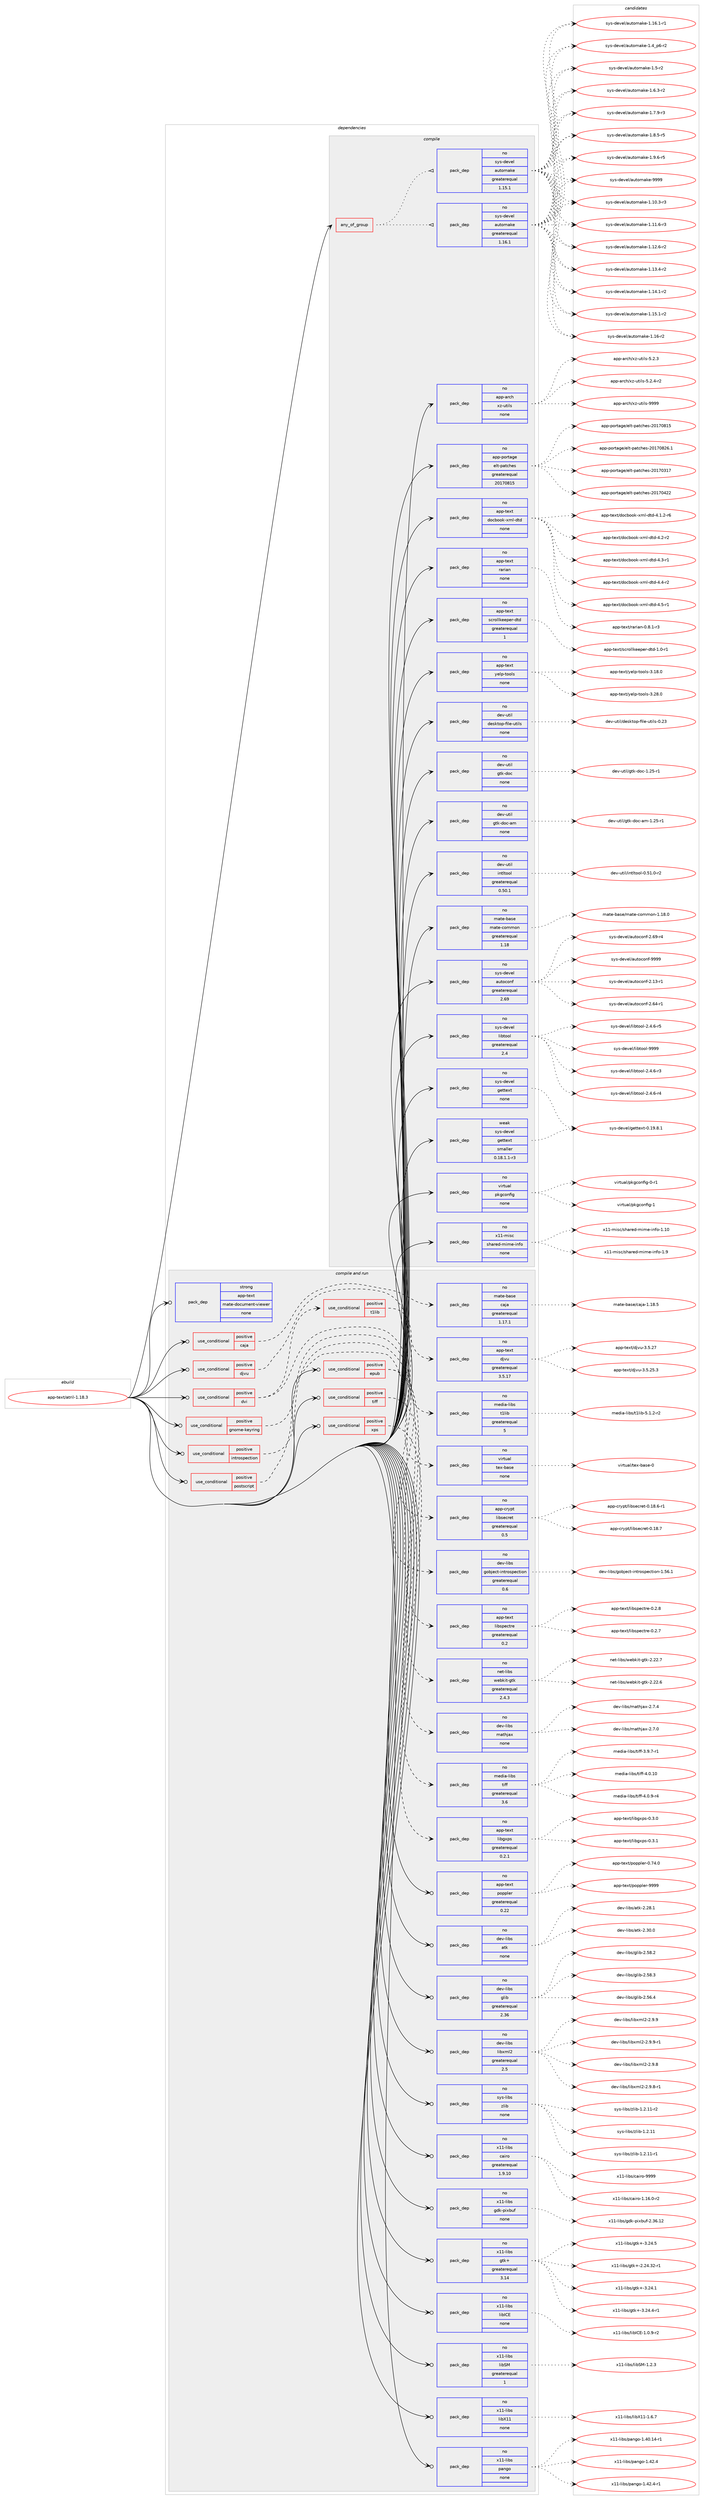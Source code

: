 digraph prolog {

# *************
# Graph options
# *************

newrank=true;
concentrate=true;
compound=true;
graph [rankdir=LR,fontname=Helvetica,fontsize=10,ranksep=1.5];#, ranksep=2.5, nodesep=0.2];
edge  [arrowhead=vee];
node  [fontname=Helvetica,fontsize=10];

# **********
# The ebuild
# **********

subgraph cluster_leftcol {
color=gray;
rank=same;
label=<<i>ebuild</i>>;
id [label="app-text/atril-1.18.3", color=red, width=4, href="../app-text/atril-1.18.3.svg"];
}

# ****************
# The dependencies
# ****************

subgraph cluster_midcol {
color=gray;
label=<<i>dependencies</i>>;
subgraph cluster_compile {
fillcolor="#eeeeee";
style=filled;
label=<<i>compile</i>>;
subgraph any19904 {
dependency1307861 [label=<<TABLE BORDER="0" CELLBORDER="1" CELLSPACING="0" CELLPADDING="4"><TR><TD CELLPADDING="10">any_of_group</TD></TR></TABLE>>, shape=none, color=red];subgraph pack932054 {
dependency1307862 [label=<<TABLE BORDER="0" CELLBORDER="1" CELLSPACING="0" CELLPADDING="4" WIDTH="220"><TR><TD ROWSPAN="6" CELLPADDING="30">pack_dep</TD></TR><TR><TD WIDTH="110">no</TD></TR><TR><TD>sys-devel</TD></TR><TR><TD>automake</TD></TR><TR><TD>greaterequal</TD></TR><TR><TD>1.16.1</TD></TR></TABLE>>, shape=none, color=blue];
}
dependency1307861:e -> dependency1307862:w [weight=20,style="dotted",arrowhead="oinv"];
subgraph pack932055 {
dependency1307863 [label=<<TABLE BORDER="0" CELLBORDER="1" CELLSPACING="0" CELLPADDING="4" WIDTH="220"><TR><TD ROWSPAN="6" CELLPADDING="30">pack_dep</TD></TR><TR><TD WIDTH="110">no</TD></TR><TR><TD>sys-devel</TD></TR><TR><TD>automake</TD></TR><TR><TD>greaterequal</TD></TR><TR><TD>1.15.1</TD></TR></TABLE>>, shape=none, color=blue];
}
dependency1307861:e -> dependency1307863:w [weight=20,style="dotted",arrowhead="oinv"];
}
id:e -> dependency1307861:w [weight=20,style="solid",arrowhead="vee"];
subgraph pack932056 {
dependency1307864 [label=<<TABLE BORDER="0" CELLBORDER="1" CELLSPACING="0" CELLPADDING="4" WIDTH="220"><TR><TD ROWSPAN="6" CELLPADDING="30">pack_dep</TD></TR><TR><TD WIDTH="110">no</TD></TR><TR><TD>app-arch</TD></TR><TR><TD>xz-utils</TD></TR><TR><TD>none</TD></TR><TR><TD></TD></TR></TABLE>>, shape=none, color=blue];
}
id:e -> dependency1307864:w [weight=20,style="solid",arrowhead="vee"];
subgraph pack932057 {
dependency1307865 [label=<<TABLE BORDER="0" CELLBORDER="1" CELLSPACING="0" CELLPADDING="4" WIDTH="220"><TR><TD ROWSPAN="6" CELLPADDING="30">pack_dep</TD></TR><TR><TD WIDTH="110">no</TD></TR><TR><TD>app-portage</TD></TR><TR><TD>elt-patches</TD></TR><TR><TD>greaterequal</TD></TR><TR><TD>20170815</TD></TR></TABLE>>, shape=none, color=blue];
}
id:e -> dependency1307865:w [weight=20,style="solid",arrowhead="vee"];
subgraph pack932058 {
dependency1307866 [label=<<TABLE BORDER="0" CELLBORDER="1" CELLSPACING="0" CELLPADDING="4" WIDTH="220"><TR><TD ROWSPAN="6" CELLPADDING="30">pack_dep</TD></TR><TR><TD WIDTH="110">no</TD></TR><TR><TD>app-text</TD></TR><TR><TD>docbook-xml-dtd</TD></TR><TR><TD>none</TD></TR><TR><TD></TD></TR></TABLE>>, shape=none, color=blue];
}
id:e -> dependency1307866:w [weight=20,style="solid",arrowhead="vee"];
subgraph pack932059 {
dependency1307867 [label=<<TABLE BORDER="0" CELLBORDER="1" CELLSPACING="0" CELLPADDING="4" WIDTH="220"><TR><TD ROWSPAN="6" CELLPADDING="30">pack_dep</TD></TR><TR><TD WIDTH="110">no</TD></TR><TR><TD>app-text</TD></TR><TR><TD>rarian</TD></TR><TR><TD>none</TD></TR><TR><TD></TD></TR></TABLE>>, shape=none, color=blue];
}
id:e -> dependency1307867:w [weight=20,style="solid",arrowhead="vee"];
subgraph pack932060 {
dependency1307868 [label=<<TABLE BORDER="0" CELLBORDER="1" CELLSPACING="0" CELLPADDING="4" WIDTH="220"><TR><TD ROWSPAN="6" CELLPADDING="30">pack_dep</TD></TR><TR><TD WIDTH="110">no</TD></TR><TR><TD>app-text</TD></TR><TR><TD>scrollkeeper-dtd</TD></TR><TR><TD>greaterequal</TD></TR><TR><TD>1</TD></TR></TABLE>>, shape=none, color=blue];
}
id:e -> dependency1307868:w [weight=20,style="solid",arrowhead="vee"];
subgraph pack932061 {
dependency1307869 [label=<<TABLE BORDER="0" CELLBORDER="1" CELLSPACING="0" CELLPADDING="4" WIDTH="220"><TR><TD ROWSPAN="6" CELLPADDING="30">pack_dep</TD></TR><TR><TD WIDTH="110">no</TD></TR><TR><TD>app-text</TD></TR><TR><TD>yelp-tools</TD></TR><TR><TD>none</TD></TR><TR><TD></TD></TR></TABLE>>, shape=none, color=blue];
}
id:e -> dependency1307869:w [weight=20,style="solid",arrowhead="vee"];
subgraph pack932062 {
dependency1307870 [label=<<TABLE BORDER="0" CELLBORDER="1" CELLSPACING="0" CELLPADDING="4" WIDTH="220"><TR><TD ROWSPAN="6" CELLPADDING="30">pack_dep</TD></TR><TR><TD WIDTH="110">no</TD></TR><TR><TD>dev-util</TD></TR><TR><TD>desktop-file-utils</TD></TR><TR><TD>none</TD></TR><TR><TD></TD></TR></TABLE>>, shape=none, color=blue];
}
id:e -> dependency1307870:w [weight=20,style="solid",arrowhead="vee"];
subgraph pack932063 {
dependency1307871 [label=<<TABLE BORDER="0" CELLBORDER="1" CELLSPACING="0" CELLPADDING="4" WIDTH="220"><TR><TD ROWSPAN="6" CELLPADDING="30">pack_dep</TD></TR><TR><TD WIDTH="110">no</TD></TR><TR><TD>dev-util</TD></TR><TR><TD>gtk-doc</TD></TR><TR><TD>none</TD></TR><TR><TD></TD></TR></TABLE>>, shape=none, color=blue];
}
id:e -> dependency1307871:w [weight=20,style="solid",arrowhead="vee"];
subgraph pack932064 {
dependency1307872 [label=<<TABLE BORDER="0" CELLBORDER="1" CELLSPACING="0" CELLPADDING="4" WIDTH="220"><TR><TD ROWSPAN="6" CELLPADDING="30">pack_dep</TD></TR><TR><TD WIDTH="110">no</TD></TR><TR><TD>dev-util</TD></TR><TR><TD>gtk-doc-am</TD></TR><TR><TD>none</TD></TR><TR><TD></TD></TR></TABLE>>, shape=none, color=blue];
}
id:e -> dependency1307872:w [weight=20,style="solid",arrowhead="vee"];
subgraph pack932065 {
dependency1307873 [label=<<TABLE BORDER="0" CELLBORDER="1" CELLSPACING="0" CELLPADDING="4" WIDTH="220"><TR><TD ROWSPAN="6" CELLPADDING="30">pack_dep</TD></TR><TR><TD WIDTH="110">no</TD></TR><TR><TD>dev-util</TD></TR><TR><TD>intltool</TD></TR><TR><TD>greaterequal</TD></TR><TR><TD>0.50.1</TD></TR></TABLE>>, shape=none, color=blue];
}
id:e -> dependency1307873:w [weight=20,style="solid",arrowhead="vee"];
subgraph pack932066 {
dependency1307874 [label=<<TABLE BORDER="0" CELLBORDER="1" CELLSPACING="0" CELLPADDING="4" WIDTH="220"><TR><TD ROWSPAN="6" CELLPADDING="30">pack_dep</TD></TR><TR><TD WIDTH="110">no</TD></TR><TR><TD>mate-base</TD></TR><TR><TD>mate-common</TD></TR><TR><TD>greaterequal</TD></TR><TR><TD>1.18</TD></TR></TABLE>>, shape=none, color=blue];
}
id:e -> dependency1307874:w [weight=20,style="solid",arrowhead="vee"];
subgraph pack932067 {
dependency1307875 [label=<<TABLE BORDER="0" CELLBORDER="1" CELLSPACING="0" CELLPADDING="4" WIDTH="220"><TR><TD ROWSPAN="6" CELLPADDING="30">pack_dep</TD></TR><TR><TD WIDTH="110">no</TD></TR><TR><TD>sys-devel</TD></TR><TR><TD>autoconf</TD></TR><TR><TD>greaterequal</TD></TR><TR><TD>2.69</TD></TR></TABLE>>, shape=none, color=blue];
}
id:e -> dependency1307875:w [weight=20,style="solid",arrowhead="vee"];
subgraph pack932068 {
dependency1307876 [label=<<TABLE BORDER="0" CELLBORDER="1" CELLSPACING="0" CELLPADDING="4" WIDTH="220"><TR><TD ROWSPAN="6" CELLPADDING="30">pack_dep</TD></TR><TR><TD WIDTH="110">no</TD></TR><TR><TD>sys-devel</TD></TR><TR><TD>gettext</TD></TR><TR><TD>none</TD></TR><TR><TD></TD></TR></TABLE>>, shape=none, color=blue];
}
id:e -> dependency1307876:w [weight=20,style="solid",arrowhead="vee"];
subgraph pack932069 {
dependency1307877 [label=<<TABLE BORDER="0" CELLBORDER="1" CELLSPACING="0" CELLPADDING="4" WIDTH="220"><TR><TD ROWSPAN="6" CELLPADDING="30">pack_dep</TD></TR><TR><TD WIDTH="110">no</TD></TR><TR><TD>sys-devel</TD></TR><TR><TD>libtool</TD></TR><TR><TD>greaterequal</TD></TR><TR><TD>2.4</TD></TR></TABLE>>, shape=none, color=blue];
}
id:e -> dependency1307877:w [weight=20,style="solid",arrowhead="vee"];
subgraph pack932070 {
dependency1307878 [label=<<TABLE BORDER="0" CELLBORDER="1" CELLSPACING="0" CELLPADDING="4" WIDTH="220"><TR><TD ROWSPAN="6" CELLPADDING="30">pack_dep</TD></TR><TR><TD WIDTH="110">no</TD></TR><TR><TD>virtual</TD></TR><TR><TD>pkgconfig</TD></TR><TR><TD>none</TD></TR><TR><TD></TD></TR></TABLE>>, shape=none, color=blue];
}
id:e -> dependency1307878:w [weight=20,style="solid",arrowhead="vee"];
subgraph pack932071 {
dependency1307879 [label=<<TABLE BORDER="0" CELLBORDER="1" CELLSPACING="0" CELLPADDING="4" WIDTH="220"><TR><TD ROWSPAN="6" CELLPADDING="30">pack_dep</TD></TR><TR><TD WIDTH="110">no</TD></TR><TR><TD>x11-misc</TD></TR><TR><TD>shared-mime-info</TD></TR><TR><TD>none</TD></TR><TR><TD></TD></TR></TABLE>>, shape=none, color=blue];
}
id:e -> dependency1307879:w [weight=20,style="solid",arrowhead="vee"];
subgraph pack932072 {
dependency1307880 [label=<<TABLE BORDER="0" CELLBORDER="1" CELLSPACING="0" CELLPADDING="4" WIDTH="220"><TR><TD ROWSPAN="6" CELLPADDING="30">pack_dep</TD></TR><TR><TD WIDTH="110">weak</TD></TR><TR><TD>sys-devel</TD></TR><TR><TD>gettext</TD></TR><TR><TD>smaller</TD></TR><TR><TD>0.18.1.1-r3</TD></TR></TABLE>>, shape=none, color=blue];
}
id:e -> dependency1307880:w [weight=20,style="solid",arrowhead="vee"];
}
subgraph cluster_compileandrun {
fillcolor="#eeeeee";
style=filled;
label=<<i>compile and run</i>>;
subgraph cond355357 {
dependency1307881 [label=<<TABLE BORDER="0" CELLBORDER="1" CELLSPACING="0" CELLPADDING="4"><TR><TD ROWSPAN="3" CELLPADDING="10">use_conditional</TD></TR><TR><TD>positive</TD></TR><TR><TD>caja</TD></TR></TABLE>>, shape=none, color=red];
subgraph pack932073 {
dependency1307882 [label=<<TABLE BORDER="0" CELLBORDER="1" CELLSPACING="0" CELLPADDING="4" WIDTH="220"><TR><TD ROWSPAN="6" CELLPADDING="30">pack_dep</TD></TR><TR><TD WIDTH="110">no</TD></TR><TR><TD>mate-base</TD></TR><TR><TD>caja</TD></TR><TR><TD>greaterequal</TD></TR><TR><TD>1.17.1</TD></TR></TABLE>>, shape=none, color=blue];
}
dependency1307881:e -> dependency1307882:w [weight=20,style="dashed",arrowhead="vee"];
}
id:e -> dependency1307881:w [weight=20,style="solid",arrowhead="odotvee"];
subgraph cond355358 {
dependency1307883 [label=<<TABLE BORDER="0" CELLBORDER="1" CELLSPACING="0" CELLPADDING="4"><TR><TD ROWSPAN="3" CELLPADDING="10">use_conditional</TD></TR><TR><TD>positive</TD></TR><TR><TD>djvu</TD></TR></TABLE>>, shape=none, color=red];
subgraph pack932074 {
dependency1307884 [label=<<TABLE BORDER="0" CELLBORDER="1" CELLSPACING="0" CELLPADDING="4" WIDTH="220"><TR><TD ROWSPAN="6" CELLPADDING="30">pack_dep</TD></TR><TR><TD WIDTH="110">no</TD></TR><TR><TD>app-text</TD></TR><TR><TD>djvu</TD></TR><TR><TD>greaterequal</TD></TR><TR><TD>3.5.17</TD></TR></TABLE>>, shape=none, color=blue];
}
dependency1307883:e -> dependency1307884:w [weight=20,style="dashed",arrowhead="vee"];
}
id:e -> dependency1307883:w [weight=20,style="solid",arrowhead="odotvee"];
subgraph cond355359 {
dependency1307885 [label=<<TABLE BORDER="0" CELLBORDER="1" CELLSPACING="0" CELLPADDING="4"><TR><TD ROWSPAN="3" CELLPADDING="10">use_conditional</TD></TR><TR><TD>positive</TD></TR><TR><TD>dvi</TD></TR></TABLE>>, shape=none, color=red];
subgraph pack932075 {
dependency1307886 [label=<<TABLE BORDER="0" CELLBORDER="1" CELLSPACING="0" CELLPADDING="4" WIDTH="220"><TR><TD ROWSPAN="6" CELLPADDING="30">pack_dep</TD></TR><TR><TD WIDTH="110">no</TD></TR><TR><TD>virtual</TD></TR><TR><TD>tex-base</TD></TR><TR><TD>none</TD></TR><TR><TD></TD></TR></TABLE>>, shape=none, color=blue];
}
dependency1307885:e -> dependency1307886:w [weight=20,style="dashed",arrowhead="vee"];
subgraph cond355360 {
dependency1307887 [label=<<TABLE BORDER="0" CELLBORDER="1" CELLSPACING="0" CELLPADDING="4"><TR><TD ROWSPAN="3" CELLPADDING="10">use_conditional</TD></TR><TR><TD>positive</TD></TR><TR><TD>t1lib</TD></TR></TABLE>>, shape=none, color=red];
subgraph pack932076 {
dependency1307888 [label=<<TABLE BORDER="0" CELLBORDER="1" CELLSPACING="0" CELLPADDING="4" WIDTH="220"><TR><TD ROWSPAN="6" CELLPADDING="30">pack_dep</TD></TR><TR><TD WIDTH="110">no</TD></TR><TR><TD>media-libs</TD></TR><TR><TD>t1lib</TD></TR><TR><TD>greaterequal</TD></TR><TR><TD>5</TD></TR></TABLE>>, shape=none, color=blue];
}
dependency1307887:e -> dependency1307888:w [weight=20,style="dashed",arrowhead="vee"];
}
dependency1307885:e -> dependency1307887:w [weight=20,style="dashed",arrowhead="vee"];
}
id:e -> dependency1307885:w [weight=20,style="solid",arrowhead="odotvee"];
subgraph cond355361 {
dependency1307889 [label=<<TABLE BORDER="0" CELLBORDER="1" CELLSPACING="0" CELLPADDING="4"><TR><TD ROWSPAN="3" CELLPADDING="10">use_conditional</TD></TR><TR><TD>positive</TD></TR><TR><TD>epub</TD></TR></TABLE>>, shape=none, color=red];
subgraph pack932077 {
dependency1307890 [label=<<TABLE BORDER="0" CELLBORDER="1" CELLSPACING="0" CELLPADDING="4" WIDTH="220"><TR><TD ROWSPAN="6" CELLPADDING="30">pack_dep</TD></TR><TR><TD WIDTH="110">no</TD></TR><TR><TD>dev-libs</TD></TR><TR><TD>mathjax</TD></TR><TR><TD>none</TD></TR><TR><TD></TD></TR></TABLE>>, shape=none, color=blue];
}
dependency1307889:e -> dependency1307890:w [weight=20,style="dashed",arrowhead="vee"];
subgraph pack932078 {
dependency1307891 [label=<<TABLE BORDER="0" CELLBORDER="1" CELLSPACING="0" CELLPADDING="4" WIDTH="220"><TR><TD ROWSPAN="6" CELLPADDING="30">pack_dep</TD></TR><TR><TD WIDTH="110">no</TD></TR><TR><TD>net-libs</TD></TR><TR><TD>webkit-gtk</TD></TR><TR><TD>greaterequal</TD></TR><TR><TD>2.4.3</TD></TR></TABLE>>, shape=none, color=blue];
}
dependency1307889:e -> dependency1307891:w [weight=20,style="dashed",arrowhead="vee"];
}
id:e -> dependency1307889:w [weight=20,style="solid",arrowhead="odotvee"];
subgraph cond355362 {
dependency1307892 [label=<<TABLE BORDER="0" CELLBORDER="1" CELLSPACING="0" CELLPADDING="4"><TR><TD ROWSPAN="3" CELLPADDING="10">use_conditional</TD></TR><TR><TD>positive</TD></TR><TR><TD>gnome-keyring</TD></TR></TABLE>>, shape=none, color=red];
subgraph pack932079 {
dependency1307893 [label=<<TABLE BORDER="0" CELLBORDER="1" CELLSPACING="0" CELLPADDING="4" WIDTH="220"><TR><TD ROWSPAN="6" CELLPADDING="30">pack_dep</TD></TR><TR><TD WIDTH="110">no</TD></TR><TR><TD>app-crypt</TD></TR><TR><TD>libsecret</TD></TR><TR><TD>greaterequal</TD></TR><TR><TD>0.5</TD></TR></TABLE>>, shape=none, color=blue];
}
dependency1307892:e -> dependency1307893:w [weight=20,style="dashed",arrowhead="vee"];
}
id:e -> dependency1307892:w [weight=20,style="solid",arrowhead="odotvee"];
subgraph cond355363 {
dependency1307894 [label=<<TABLE BORDER="0" CELLBORDER="1" CELLSPACING="0" CELLPADDING="4"><TR><TD ROWSPAN="3" CELLPADDING="10">use_conditional</TD></TR><TR><TD>positive</TD></TR><TR><TD>introspection</TD></TR></TABLE>>, shape=none, color=red];
subgraph pack932080 {
dependency1307895 [label=<<TABLE BORDER="0" CELLBORDER="1" CELLSPACING="0" CELLPADDING="4" WIDTH="220"><TR><TD ROWSPAN="6" CELLPADDING="30">pack_dep</TD></TR><TR><TD WIDTH="110">no</TD></TR><TR><TD>dev-libs</TD></TR><TR><TD>gobject-introspection</TD></TR><TR><TD>greaterequal</TD></TR><TR><TD>0.6</TD></TR></TABLE>>, shape=none, color=blue];
}
dependency1307894:e -> dependency1307895:w [weight=20,style="dashed",arrowhead="vee"];
}
id:e -> dependency1307894:w [weight=20,style="solid",arrowhead="odotvee"];
subgraph cond355364 {
dependency1307896 [label=<<TABLE BORDER="0" CELLBORDER="1" CELLSPACING="0" CELLPADDING="4"><TR><TD ROWSPAN="3" CELLPADDING="10">use_conditional</TD></TR><TR><TD>positive</TD></TR><TR><TD>postscript</TD></TR></TABLE>>, shape=none, color=red];
subgraph pack932081 {
dependency1307897 [label=<<TABLE BORDER="0" CELLBORDER="1" CELLSPACING="0" CELLPADDING="4" WIDTH="220"><TR><TD ROWSPAN="6" CELLPADDING="30">pack_dep</TD></TR><TR><TD WIDTH="110">no</TD></TR><TR><TD>app-text</TD></TR><TR><TD>libspectre</TD></TR><TR><TD>greaterequal</TD></TR><TR><TD>0.2</TD></TR></TABLE>>, shape=none, color=blue];
}
dependency1307896:e -> dependency1307897:w [weight=20,style="dashed",arrowhead="vee"];
}
id:e -> dependency1307896:w [weight=20,style="solid",arrowhead="odotvee"];
subgraph cond355365 {
dependency1307898 [label=<<TABLE BORDER="0" CELLBORDER="1" CELLSPACING="0" CELLPADDING="4"><TR><TD ROWSPAN="3" CELLPADDING="10">use_conditional</TD></TR><TR><TD>positive</TD></TR><TR><TD>tiff</TD></TR></TABLE>>, shape=none, color=red];
subgraph pack932082 {
dependency1307899 [label=<<TABLE BORDER="0" CELLBORDER="1" CELLSPACING="0" CELLPADDING="4" WIDTH="220"><TR><TD ROWSPAN="6" CELLPADDING="30">pack_dep</TD></TR><TR><TD WIDTH="110">no</TD></TR><TR><TD>media-libs</TD></TR><TR><TD>tiff</TD></TR><TR><TD>greaterequal</TD></TR><TR><TD>3.6</TD></TR></TABLE>>, shape=none, color=blue];
}
dependency1307898:e -> dependency1307899:w [weight=20,style="dashed",arrowhead="vee"];
}
id:e -> dependency1307898:w [weight=20,style="solid",arrowhead="odotvee"];
subgraph cond355366 {
dependency1307900 [label=<<TABLE BORDER="0" CELLBORDER="1" CELLSPACING="0" CELLPADDING="4"><TR><TD ROWSPAN="3" CELLPADDING="10">use_conditional</TD></TR><TR><TD>positive</TD></TR><TR><TD>xps</TD></TR></TABLE>>, shape=none, color=red];
subgraph pack932083 {
dependency1307901 [label=<<TABLE BORDER="0" CELLBORDER="1" CELLSPACING="0" CELLPADDING="4" WIDTH="220"><TR><TD ROWSPAN="6" CELLPADDING="30">pack_dep</TD></TR><TR><TD WIDTH="110">no</TD></TR><TR><TD>app-text</TD></TR><TR><TD>libgxps</TD></TR><TR><TD>greaterequal</TD></TR><TR><TD>0.2.1</TD></TR></TABLE>>, shape=none, color=blue];
}
dependency1307900:e -> dependency1307901:w [weight=20,style="dashed",arrowhead="vee"];
}
id:e -> dependency1307900:w [weight=20,style="solid",arrowhead="odotvee"];
subgraph pack932084 {
dependency1307902 [label=<<TABLE BORDER="0" CELLBORDER="1" CELLSPACING="0" CELLPADDING="4" WIDTH="220"><TR><TD ROWSPAN="6" CELLPADDING="30">pack_dep</TD></TR><TR><TD WIDTH="110">no</TD></TR><TR><TD>app-text</TD></TR><TR><TD>poppler</TD></TR><TR><TD>greaterequal</TD></TR><TR><TD>0.22</TD></TR></TABLE>>, shape=none, color=blue];
}
id:e -> dependency1307902:w [weight=20,style="solid",arrowhead="odotvee"];
subgraph pack932085 {
dependency1307903 [label=<<TABLE BORDER="0" CELLBORDER="1" CELLSPACING="0" CELLPADDING="4" WIDTH="220"><TR><TD ROWSPAN="6" CELLPADDING="30">pack_dep</TD></TR><TR><TD WIDTH="110">no</TD></TR><TR><TD>dev-libs</TD></TR><TR><TD>atk</TD></TR><TR><TD>none</TD></TR><TR><TD></TD></TR></TABLE>>, shape=none, color=blue];
}
id:e -> dependency1307903:w [weight=20,style="solid",arrowhead="odotvee"];
subgraph pack932086 {
dependency1307904 [label=<<TABLE BORDER="0" CELLBORDER="1" CELLSPACING="0" CELLPADDING="4" WIDTH="220"><TR><TD ROWSPAN="6" CELLPADDING="30">pack_dep</TD></TR><TR><TD WIDTH="110">no</TD></TR><TR><TD>dev-libs</TD></TR><TR><TD>glib</TD></TR><TR><TD>greaterequal</TD></TR><TR><TD>2.36</TD></TR></TABLE>>, shape=none, color=blue];
}
id:e -> dependency1307904:w [weight=20,style="solid",arrowhead="odotvee"];
subgraph pack932087 {
dependency1307905 [label=<<TABLE BORDER="0" CELLBORDER="1" CELLSPACING="0" CELLPADDING="4" WIDTH="220"><TR><TD ROWSPAN="6" CELLPADDING="30">pack_dep</TD></TR><TR><TD WIDTH="110">no</TD></TR><TR><TD>dev-libs</TD></TR><TR><TD>libxml2</TD></TR><TR><TD>greaterequal</TD></TR><TR><TD>2.5</TD></TR></TABLE>>, shape=none, color=blue];
}
id:e -> dependency1307905:w [weight=20,style="solid",arrowhead="odotvee"];
subgraph pack932088 {
dependency1307906 [label=<<TABLE BORDER="0" CELLBORDER="1" CELLSPACING="0" CELLPADDING="4" WIDTH="220"><TR><TD ROWSPAN="6" CELLPADDING="30">pack_dep</TD></TR><TR><TD WIDTH="110">no</TD></TR><TR><TD>sys-libs</TD></TR><TR><TD>zlib</TD></TR><TR><TD>none</TD></TR><TR><TD></TD></TR></TABLE>>, shape=none, color=blue];
}
id:e -> dependency1307906:w [weight=20,style="solid",arrowhead="odotvee"];
subgraph pack932089 {
dependency1307907 [label=<<TABLE BORDER="0" CELLBORDER="1" CELLSPACING="0" CELLPADDING="4" WIDTH="220"><TR><TD ROWSPAN="6" CELLPADDING="30">pack_dep</TD></TR><TR><TD WIDTH="110">no</TD></TR><TR><TD>x11-libs</TD></TR><TR><TD>cairo</TD></TR><TR><TD>greaterequal</TD></TR><TR><TD>1.9.10</TD></TR></TABLE>>, shape=none, color=blue];
}
id:e -> dependency1307907:w [weight=20,style="solid",arrowhead="odotvee"];
subgraph pack932090 {
dependency1307908 [label=<<TABLE BORDER="0" CELLBORDER="1" CELLSPACING="0" CELLPADDING="4" WIDTH="220"><TR><TD ROWSPAN="6" CELLPADDING="30">pack_dep</TD></TR><TR><TD WIDTH="110">no</TD></TR><TR><TD>x11-libs</TD></TR><TR><TD>gdk-pixbuf</TD></TR><TR><TD>none</TD></TR><TR><TD></TD></TR></TABLE>>, shape=none, color=blue];
}
id:e -> dependency1307908:w [weight=20,style="solid",arrowhead="odotvee"];
subgraph pack932091 {
dependency1307909 [label=<<TABLE BORDER="0" CELLBORDER="1" CELLSPACING="0" CELLPADDING="4" WIDTH="220"><TR><TD ROWSPAN="6" CELLPADDING="30">pack_dep</TD></TR><TR><TD WIDTH="110">no</TD></TR><TR><TD>x11-libs</TD></TR><TR><TD>gtk+</TD></TR><TR><TD>greaterequal</TD></TR><TR><TD>3.14</TD></TR></TABLE>>, shape=none, color=blue];
}
id:e -> dependency1307909:w [weight=20,style="solid",arrowhead="odotvee"];
subgraph pack932092 {
dependency1307910 [label=<<TABLE BORDER="0" CELLBORDER="1" CELLSPACING="0" CELLPADDING="4" WIDTH="220"><TR><TD ROWSPAN="6" CELLPADDING="30">pack_dep</TD></TR><TR><TD WIDTH="110">no</TD></TR><TR><TD>x11-libs</TD></TR><TR><TD>libICE</TD></TR><TR><TD>none</TD></TR><TR><TD></TD></TR></TABLE>>, shape=none, color=blue];
}
id:e -> dependency1307910:w [weight=20,style="solid",arrowhead="odotvee"];
subgraph pack932093 {
dependency1307911 [label=<<TABLE BORDER="0" CELLBORDER="1" CELLSPACING="0" CELLPADDING="4" WIDTH="220"><TR><TD ROWSPAN="6" CELLPADDING="30">pack_dep</TD></TR><TR><TD WIDTH="110">no</TD></TR><TR><TD>x11-libs</TD></TR><TR><TD>libSM</TD></TR><TR><TD>greaterequal</TD></TR><TR><TD>1</TD></TR></TABLE>>, shape=none, color=blue];
}
id:e -> dependency1307911:w [weight=20,style="solid",arrowhead="odotvee"];
subgraph pack932094 {
dependency1307912 [label=<<TABLE BORDER="0" CELLBORDER="1" CELLSPACING="0" CELLPADDING="4" WIDTH="220"><TR><TD ROWSPAN="6" CELLPADDING="30">pack_dep</TD></TR><TR><TD WIDTH="110">no</TD></TR><TR><TD>x11-libs</TD></TR><TR><TD>libX11</TD></TR><TR><TD>none</TD></TR><TR><TD></TD></TR></TABLE>>, shape=none, color=blue];
}
id:e -> dependency1307912:w [weight=20,style="solid",arrowhead="odotvee"];
subgraph pack932095 {
dependency1307913 [label=<<TABLE BORDER="0" CELLBORDER="1" CELLSPACING="0" CELLPADDING="4" WIDTH="220"><TR><TD ROWSPAN="6" CELLPADDING="30">pack_dep</TD></TR><TR><TD WIDTH="110">no</TD></TR><TR><TD>x11-libs</TD></TR><TR><TD>pango</TD></TR><TR><TD>none</TD></TR><TR><TD></TD></TR></TABLE>>, shape=none, color=blue];
}
id:e -> dependency1307913:w [weight=20,style="solid",arrowhead="odotvee"];
subgraph pack932096 {
dependency1307914 [label=<<TABLE BORDER="0" CELLBORDER="1" CELLSPACING="0" CELLPADDING="4" WIDTH="220"><TR><TD ROWSPAN="6" CELLPADDING="30">pack_dep</TD></TR><TR><TD WIDTH="110">strong</TD></TR><TR><TD>app-text</TD></TR><TR><TD>mate-document-viewer</TD></TR><TR><TD>none</TD></TR><TR><TD></TD></TR></TABLE>>, shape=none, color=blue];
}
id:e -> dependency1307914:w [weight=20,style="solid",arrowhead="odotvee"];
}
subgraph cluster_run {
fillcolor="#eeeeee";
style=filled;
label=<<i>run</i>>;
}
}

# **************
# The candidates
# **************

subgraph cluster_choices {
rank=same;
color=gray;
label=<<i>candidates</i>>;

subgraph choice932054 {
color=black;
nodesep=1;
choice11512111545100101118101108479711711611110997107101454946494846514511451 [label="sys-devel/automake-1.10.3-r3", color=red, width=4,href="../sys-devel/automake-1.10.3-r3.svg"];
choice11512111545100101118101108479711711611110997107101454946494946544511451 [label="sys-devel/automake-1.11.6-r3", color=red, width=4,href="../sys-devel/automake-1.11.6-r3.svg"];
choice11512111545100101118101108479711711611110997107101454946495046544511450 [label="sys-devel/automake-1.12.6-r2", color=red, width=4,href="../sys-devel/automake-1.12.6-r2.svg"];
choice11512111545100101118101108479711711611110997107101454946495146524511450 [label="sys-devel/automake-1.13.4-r2", color=red, width=4,href="../sys-devel/automake-1.13.4-r2.svg"];
choice11512111545100101118101108479711711611110997107101454946495246494511450 [label="sys-devel/automake-1.14.1-r2", color=red, width=4,href="../sys-devel/automake-1.14.1-r2.svg"];
choice11512111545100101118101108479711711611110997107101454946495346494511450 [label="sys-devel/automake-1.15.1-r2", color=red, width=4,href="../sys-devel/automake-1.15.1-r2.svg"];
choice1151211154510010111810110847971171161111099710710145494649544511450 [label="sys-devel/automake-1.16-r2", color=red, width=4,href="../sys-devel/automake-1.16-r2.svg"];
choice11512111545100101118101108479711711611110997107101454946495446494511449 [label="sys-devel/automake-1.16.1-r1", color=red, width=4,href="../sys-devel/automake-1.16.1-r1.svg"];
choice115121115451001011181011084797117116111109971071014549465295112544511450 [label="sys-devel/automake-1.4_p6-r2", color=red, width=4,href="../sys-devel/automake-1.4_p6-r2.svg"];
choice11512111545100101118101108479711711611110997107101454946534511450 [label="sys-devel/automake-1.5-r2", color=red, width=4,href="../sys-devel/automake-1.5-r2.svg"];
choice115121115451001011181011084797117116111109971071014549465446514511450 [label="sys-devel/automake-1.6.3-r2", color=red, width=4,href="../sys-devel/automake-1.6.3-r2.svg"];
choice115121115451001011181011084797117116111109971071014549465546574511451 [label="sys-devel/automake-1.7.9-r3", color=red, width=4,href="../sys-devel/automake-1.7.9-r3.svg"];
choice115121115451001011181011084797117116111109971071014549465646534511453 [label="sys-devel/automake-1.8.5-r5", color=red, width=4,href="../sys-devel/automake-1.8.5-r5.svg"];
choice115121115451001011181011084797117116111109971071014549465746544511453 [label="sys-devel/automake-1.9.6-r5", color=red, width=4,href="../sys-devel/automake-1.9.6-r5.svg"];
choice115121115451001011181011084797117116111109971071014557575757 [label="sys-devel/automake-9999", color=red, width=4,href="../sys-devel/automake-9999.svg"];
dependency1307862:e -> choice11512111545100101118101108479711711611110997107101454946494846514511451:w [style=dotted,weight="100"];
dependency1307862:e -> choice11512111545100101118101108479711711611110997107101454946494946544511451:w [style=dotted,weight="100"];
dependency1307862:e -> choice11512111545100101118101108479711711611110997107101454946495046544511450:w [style=dotted,weight="100"];
dependency1307862:e -> choice11512111545100101118101108479711711611110997107101454946495146524511450:w [style=dotted,weight="100"];
dependency1307862:e -> choice11512111545100101118101108479711711611110997107101454946495246494511450:w [style=dotted,weight="100"];
dependency1307862:e -> choice11512111545100101118101108479711711611110997107101454946495346494511450:w [style=dotted,weight="100"];
dependency1307862:e -> choice1151211154510010111810110847971171161111099710710145494649544511450:w [style=dotted,weight="100"];
dependency1307862:e -> choice11512111545100101118101108479711711611110997107101454946495446494511449:w [style=dotted,weight="100"];
dependency1307862:e -> choice115121115451001011181011084797117116111109971071014549465295112544511450:w [style=dotted,weight="100"];
dependency1307862:e -> choice11512111545100101118101108479711711611110997107101454946534511450:w [style=dotted,weight="100"];
dependency1307862:e -> choice115121115451001011181011084797117116111109971071014549465446514511450:w [style=dotted,weight="100"];
dependency1307862:e -> choice115121115451001011181011084797117116111109971071014549465546574511451:w [style=dotted,weight="100"];
dependency1307862:e -> choice115121115451001011181011084797117116111109971071014549465646534511453:w [style=dotted,weight="100"];
dependency1307862:e -> choice115121115451001011181011084797117116111109971071014549465746544511453:w [style=dotted,weight="100"];
dependency1307862:e -> choice115121115451001011181011084797117116111109971071014557575757:w [style=dotted,weight="100"];
}
subgraph choice932055 {
color=black;
nodesep=1;
choice11512111545100101118101108479711711611110997107101454946494846514511451 [label="sys-devel/automake-1.10.3-r3", color=red, width=4,href="../sys-devel/automake-1.10.3-r3.svg"];
choice11512111545100101118101108479711711611110997107101454946494946544511451 [label="sys-devel/automake-1.11.6-r3", color=red, width=4,href="../sys-devel/automake-1.11.6-r3.svg"];
choice11512111545100101118101108479711711611110997107101454946495046544511450 [label="sys-devel/automake-1.12.6-r2", color=red, width=4,href="../sys-devel/automake-1.12.6-r2.svg"];
choice11512111545100101118101108479711711611110997107101454946495146524511450 [label="sys-devel/automake-1.13.4-r2", color=red, width=4,href="../sys-devel/automake-1.13.4-r2.svg"];
choice11512111545100101118101108479711711611110997107101454946495246494511450 [label="sys-devel/automake-1.14.1-r2", color=red, width=4,href="../sys-devel/automake-1.14.1-r2.svg"];
choice11512111545100101118101108479711711611110997107101454946495346494511450 [label="sys-devel/automake-1.15.1-r2", color=red, width=4,href="../sys-devel/automake-1.15.1-r2.svg"];
choice1151211154510010111810110847971171161111099710710145494649544511450 [label="sys-devel/automake-1.16-r2", color=red, width=4,href="../sys-devel/automake-1.16-r2.svg"];
choice11512111545100101118101108479711711611110997107101454946495446494511449 [label="sys-devel/automake-1.16.1-r1", color=red, width=4,href="../sys-devel/automake-1.16.1-r1.svg"];
choice115121115451001011181011084797117116111109971071014549465295112544511450 [label="sys-devel/automake-1.4_p6-r2", color=red, width=4,href="../sys-devel/automake-1.4_p6-r2.svg"];
choice11512111545100101118101108479711711611110997107101454946534511450 [label="sys-devel/automake-1.5-r2", color=red, width=4,href="../sys-devel/automake-1.5-r2.svg"];
choice115121115451001011181011084797117116111109971071014549465446514511450 [label="sys-devel/automake-1.6.3-r2", color=red, width=4,href="../sys-devel/automake-1.6.3-r2.svg"];
choice115121115451001011181011084797117116111109971071014549465546574511451 [label="sys-devel/automake-1.7.9-r3", color=red, width=4,href="../sys-devel/automake-1.7.9-r3.svg"];
choice115121115451001011181011084797117116111109971071014549465646534511453 [label="sys-devel/automake-1.8.5-r5", color=red, width=4,href="../sys-devel/automake-1.8.5-r5.svg"];
choice115121115451001011181011084797117116111109971071014549465746544511453 [label="sys-devel/automake-1.9.6-r5", color=red, width=4,href="../sys-devel/automake-1.9.6-r5.svg"];
choice115121115451001011181011084797117116111109971071014557575757 [label="sys-devel/automake-9999", color=red, width=4,href="../sys-devel/automake-9999.svg"];
dependency1307863:e -> choice11512111545100101118101108479711711611110997107101454946494846514511451:w [style=dotted,weight="100"];
dependency1307863:e -> choice11512111545100101118101108479711711611110997107101454946494946544511451:w [style=dotted,weight="100"];
dependency1307863:e -> choice11512111545100101118101108479711711611110997107101454946495046544511450:w [style=dotted,weight="100"];
dependency1307863:e -> choice11512111545100101118101108479711711611110997107101454946495146524511450:w [style=dotted,weight="100"];
dependency1307863:e -> choice11512111545100101118101108479711711611110997107101454946495246494511450:w [style=dotted,weight="100"];
dependency1307863:e -> choice11512111545100101118101108479711711611110997107101454946495346494511450:w [style=dotted,weight="100"];
dependency1307863:e -> choice1151211154510010111810110847971171161111099710710145494649544511450:w [style=dotted,weight="100"];
dependency1307863:e -> choice11512111545100101118101108479711711611110997107101454946495446494511449:w [style=dotted,weight="100"];
dependency1307863:e -> choice115121115451001011181011084797117116111109971071014549465295112544511450:w [style=dotted,weight="100"];
dependency1307863:e -> choice11512111545100101118101108479711711611110997107101454946534511450:w [style=dotted,weight="100"];
dependency1307863:e -> choice115121115451001011181011084797117116111109971071014549465446514511450:w [style=dotted,weight="100"];
dependency1307863:e -> choice115121115451001011181011084797117116111109971071014549465546574511451:w [style=dotted,weight="100"];
dependency1307863:e -> choice115121115451001011181011084797117116111109971071014549465646534511453:w [style=dotted,weight="100"];
dependency1307863:e -> choice115121115451001011181011084797117116111109971071014549465746544511453:w [style=dotted,weight="100"];
dependency1307863:e -> choice115121115451001011181011084797117116111109971071014557575757:w [style=dotted,weight="100"];
}
subgraph choice932056 {
color=black;
nodesep=1;
choice971121124597114991044712012245117116105108115455346504651 [label="app-arch/xz-utils-5.2.3", color=red, width=4,href="../app-arch/xz-utils-5.2.3.svg"];
choice9711211245971149910447120122451171161051081154553465046524511450 [label="app-arch/xz-utils-5.2.4-r2", color=red, width=4,href="../app-arch/xz-utils-5.2.4-r2.svg"];
choice9711211245971149910447120122451171161051081154557575757 [label="app-arch/xz-utils-9999", color=red, width=4,href="../app-arch/xz-utils-9999.svg"];
dependency1307864:e -> choice971121124597114991044712012245117116105108115455346504651:w [style=dotted,weight="100"];
dependency1307864:e -> choice9711211245971149910447120122451171161051081154553465046524511450:w [style=dotted,weight="100"];
dependency1307864:e -> choice9711211245971149910447120122451171161051081154557575757:w [style=dotted,weight="100"];
}
subgraph choice932057 {
color=black;
nodesep=1;
choice97112112451121111141169710310147101108116451129711699104101115455048495548514955 [label="app-portage/elt-patches-20170317", color=red, width=4,href="../app-portage/elt-patches-20170317.svg"];
choice97112112451121111141169710310147101108116451129711699104101115455048495548525050 [label="app-portage/elt-patches-20170422", color=red, width=4,href="../app-portage/elt-patches-20170422.svg"];
choice97112112451121111141169710310147101108116451129711699104101115455048495548564953 [label="app-portage/elt-patches-20170815", color=red, width=4,href="../app-portage/elt-patches-20170815.svg"];
choice971121124511211111411697103101471011081164511297116991041011154550484955485650544649 [label="app-portage/elt-patches-20170826.1", color=red, width=4,href="../app-portage/elt-patches-20170826.1.svg"];
dependency1307865:e -> choice97112112451121111141169710310147101108116451129711699104101115455048495548514955:w [style=dotted,weight="100"];
dependency1307865:e -> choice97112112451121111141169710310147101108116451129711699104101115455048495548525050:w [style=dotted,weight="100"];
dependency1307865:e -> choice97112112451121111141169710310147101108116451129711699104101115455048495548564953:w [style=dotted,weight="100"];
dependency1307865:e -> choice971121124511211111411697103101471011081164511297116991041011154550484955485650544649:w [style=dotted,weight="100"];
}
subgraph choice932058 {
color=black;
nodesep=1;
choice971121124511610112011647100111999811111110745120109108451001161004552464946504511454 [label="app-text/docbook-xml-dtd-4.1.2-r6", color=red, width=4,href="../app-text/docbook-xml-dtd-4.1.2-r6.svg"];
choice97112112451161011201164710011199981111111074512010910845100116100455246504511450 [label="app-text/docbook-xml-dtd-4.2-r2", color=red, width=4,href="../app-text/docbook-xml-dtd-4.2-r2.svg"];
choice97112112451161011201164710011199981111111074512010910845100116100455246514511449 [label="app-text/docbook-xml-dtd-4.3-r1", color=red, width=4,href="../app-text/docbook-xml-dtd-4.3-r1.svg"];
choice97112112451161011201164710011199981111111074512010910845100116100455246524511450 [label="app-text/docbook-xml-dtd-4.4-r2", color=red, width=4,href="../app-text/docbook-xml-dtd-4.4-r2.svg"];
choice97112112451161011201164710011199981111111074512010910845100116100455246534511449 [label="app-text/docbook-xml-dtd-4.5-r1", color=red, width=4,href="../app-text/docbook-xml-dtd-4.5-r1.svg"];
dependency1307866:e -> choice971121124511610112011647100111999811111110745120109108451001161004552464946504511454:w [style=dotted,weight="100"];
dependency1307866:e -> choice97112112451161011201164710011199981111111074512010910845100116100455246504511450:w [style=dotted,weight="100"];
dependency1307866:e -> choice97112112451161011201164710011199981111111074512010910845100116100455246514511449:w [style=dotted,weight="100"];
dependency1307866:e -> choice97112112451161011201164710011199981111111074512010910845100116100455246524511450:w [style=dotted,weight="100"];
dependency1307866:e -> choice97112112451161011201164710011199981111111074512010910845100116100455246534511449:w [style=dotted,weight="100"];
}
subgraph choice932059 {
color=black;
nodesep=1;
choice97112112451161011201164711497114105971104548465646494511451 [label="app-text/rarian-0.8.1-r3", color=red, width=4,href="../app-text/rarian-0.8.1-r3.svg"];
dependency1307867:e -> choice97112112451161011201164711497114105971104548465646494511451:w [style=dotted,weight="100"];
}
subgraph choice932060 {
color=black;
nodesep=1;
choice9711211245116101120116471159911411110810810710110111210111445100116100454946484511449 [label="app-text/scrollkeeper-dtd-1.0-r1", color=red, width=4,href="../app-text/scrollkeeper-dtd-1.0-r1.svg"];
dependency1307868:e -> choice9711211245116101120116471159911411110810810710110111210111445100116100454946484511449:w [style=dotted,weight="100"];
}
subgraph choice932061 {
color=black;
nodesep=1;
choice9711211245116101120116471211011081124511611111110811545514649564648 [label="app-text/yelp-tools-3.18.0", color=red, width=4,href="../app-text/yelp-tools-3.18.0.svg"];
choice9711211245116101120116471211011081124511611111110811545514650564648 [label="app-text/yelp-tools-3.28.0", color=red, width=4,href="../app-text/yelp-tools-3.28.0.svg"];
dependency1307869:e -> choice9711211245116101120116471211011081124511611111110811545514649564648:w [style=dotted,weight="100"];
dependency1307869:e -> choice9711211245116101120116471211011081124511611111110811545514650564648:w [style=dotted,weight="100"];
}
subgraph choice932062 {
color=black;
nodesep=1;
choice100101118451171161051084710010111510711611111245102105108101451171161051081154548465051 [label="dev-util/desktop-file-utils-0.23", color=red, width=4,href="../dev-util/desktop-file-utils-0.23.svg"];
dependency1307870:e -> choice100101118451171161051084710010111510711611111245102105108101451171161051081154548465051:w [style=dotted,weight="100"];
}
subgraph choice932063 {
color=black;
nodesep=1;
choice1001011184511711610510847103116107451001119945494650534511449 [label="dev-util/gtk-doc-1.25-r1", color=red, width=4,href="../dev-util/gtk-doc-1.25-r1.svg"];
dependency1307871:e -> choice1001011184511711610510847103116107451001119945494650534511449:w [style=dotted,weight="100"];
}
subgraph choice932064 {
color=black;
nodesep=1;
choice10010111845117116105108471031161074510011199459710945494650534511449 [label="dev-util/gtk-doc-am-1.25-r1", color=red, width=4,href="../dev-util/gtk-doc-am-1.25-r1.svg"];
dependency1307872:e -> choice10010111845117116105108471031161074510011199459710945494650534511449:w [style=dotted,weight="100"];
}
subgraph choice932065 {
color=black;
nodesep=1;
choice1001011184511711610510847105110116108116111111108454846534946484511450 [label="dev-util/intltool-0.51.0-r2", color=red, width=4,href="../dev-util/intltool-0.51.0-r2.svg"];
dependency1307873:e -> choice1001011184511711610510847105110116108116111111108454846534946484511450:w [style=dotted,weight="100"];
}
subgraph choice932066 {
color=black;
nodesep=1;
choice109971161014598971151014710997116101459911110910911111045494649564648 [label="mate-base/mate-common-1.18.0", color=red, width=4,href="../mate-base/mate-common-1.18.0.svg"];
dependency1307874:e -> choice109971161014598971151014710997116101459911110910911111045494649564648:w [style=dotted,weight="100"];
}
subgraph choice932067 {
color=black;
nodesep=1;
choice1151211154510010111810110847971171161119911111010245504649514511449 [label="sys-devel/autoconf-2.13-r1", color=red, width=4,href="../sys-devel/autoconf-2.13-r1.svg"];
choice1151211154510010111810110847971171161119911111010245504654524511449 [label="sys-devel/autoconf-2.64-r1", color=red, width=4,href="../sys-devel/autoconf-2.64-r1.svg"];
choice1151211154510010111810110847971171161119911111010245504654574511452 [label="sys-devel/autoconf-2.69-r4", color=red, width=4,href="../sys-devel/autoconf-2.69-r4.svg"];
choice115121115451001011181011084797117116111991111101024557575757 [label="sys-devel/autoconf-9999", color=red, width=4,href="../sys-devel/autoconf-9999.svg"];
dependency1307875:e -> choice1151211154510010111810110847971171161119911111010245504649514511449:w [style=dotted,weight="100"];
dependency1307875:e -> choice1151211154510010111810110847971171161119911111010245504654524511449:w [style=dotted,weight="100"];
dependency1307875:e -> choice1151211154510010111810110847971171161119911111010245504654574511452:w [style=dotted,weight="100"];
dependency1307875:e -> choice115121115451001011181011084797117116111991111101024557575757:w [style=dotted,weight="100"];
}
subgraph choice932068 {
color=black;
nodesep=1;
choice1151211154510010111810110847103101116116101120116454846495746564649 [label="sys-devel/gettext-0.19.8.1", color=red, width=4,href="../sys-devel/gettext-0.19.8.1.svg"];
dependency1307876:e -> choice1151211154510010111810110847103101116116101120116454846495746564649:w [style=dotted,weight="100"];
}
subgraph choice932069 {
color=black;
nodesep=1;
choice1151211154510010111810110847108105981161111111084550465246544511451 [label="sys-devel/libtool-2.4.6-r3", color=red, width=4,href="../sys-devel/libtool-2.4.6-r3.svg"];
choice1151211154510010111810110847108105981161111111084550465246544511452 [label="sys-devel/libtool-2.4.6-r4", color=red, width=4,href="../sys-devel/libtool-2.4.6-r4.svg"];
choice1151211154510010111810110847108105981161111111084550465246544511453 [label="sys-devel/libtool-2.4.6-r5", color=red, width=4,href="../sys-devel/libtool-2.4.6-r5.svg"];
choice1151211154510010111810110847108105981161111111084557575757 [label="sys-devel/libtool-9999", color=red, width=4,href="../sys-devel/libtool-9999.svg"];
dependency1307877:e -> choice1151211154510010111810110847108105981161111111084550465246544511451:w [style=dotted,weight="100"];
dependency1307877:e -> choice1151211154510010111810110847108105981161111111084550465246544511452:w [style=dotted,weight="100"];
dependency1307877:e -> choice1151211154510010111810110847108105981161111111084550465246544511453:w [style=dotted,weight="100"];
dependency1307877:e -> choice1151211154510010111810110847108105981161111111084557575757:w [style=dotted,weight="100"];
}
subgraph choice932070 {
color=black;
nodesep=1;
choice11810511411611797108471121071039911111010210510345484511449 [label="virtual/pkgconfig-0-r1", color=red, width=4,href="../virtual/pkgconfig-0-r1.svg"];
choice1181051141161179710847112107103991111101021051034549 [label="virtual/pkgconfig-1", color=red, width=4,href="../virtual/pkgconfig-1.svg"];
dependency1307878:e -> choice11810511411611797108471121071039911111010210510345484511449:w [style=dotted,weight="100"];
dependency1307878:e -> choice1181051141161179710847112107103991111101021051034549:w [style=dotted,weight="100"];
}
subgraph choice932071 {
color=black;
nodesep=1;
choice12049494510910511599471151049711410110045109105109101451051101021114549464948 [label="x11-misc/shared-mime-info-1.10", color=red, width=4,href="../x11-misc/shared-mime-info-1.10.svg"];
choice120494945109105115994711510497114101100451091051091014510511010211145494657 [label="x11-misc/shared-mime-info-1.9", color=red, width=4,href="../x11-misc/shared-mime-info-1.9.svg"];
dependency1307879:e -> choice12049494510910511599471151049711410110045109105109101451051101021114549464948:w [style=dotted,weight="100"];
dependency1307879:e -> choice120494945109105115994711510497114101100451091051091014510511010211145494657:w [style=dotted,weight="100"];
}
subgraph choice932072 {
color=black;
nodesep=1;
choice1151211154510010111810110847103101116116101120116454846495746564649 [label="sys-devel/gettext-0.19.8.1", color=red, width=4,href="../sys-devel/gettext-0.19.8.1.svg"];
dependency1307880:e -> choice1151211154510010111810110847103101116116101120116454846495746564649:w [style=dotted,weight="100"];
}
subgraph choice932073 {
color=black;
nodesep=1;
choice109971161014598971151014799971069745494649564653 [label="mate-base/caja-1.18.5", color=red, width=4,href="../mate-base/caja-1.18.5.svg"];
dependency1307882:e -> choice109971161014598971151014799971069745494649564653:w [style=dotted,weight="100"];
}
subgraph choice932074 {
color=black;
nodesep=1;
choice971121124511610112011647100106118117455146534650534651 [label="app-text/djvu-3.5.25.3", color=red, width=4,href="../app-text/djvu-3.5.25.3.svg"];
choice97112112451161011201164710010611811745514653465055 [label="app-text/djvu-3.5.27", color=red, width=4,href="../app-text/djvu-3.5.27.svg"];
dependency1307884:e -> choice971121124511610112011647100106118117455146534650534651:w [style=dotted,weight="100"];
dependency1307884:e -> choice97112112451161011201164710010611811745514653465055:w [style=dotted,weight="100"];
}
subgraph choice932075 {
color=black;
nodesep=1;
choice11810511411611797108471161011204598971151014548 [label="virtual/tex-base-0", color=red, width=4,href="../virtual/tex-base-0.svg"];
dependency1307886:e -> choice11810511411611797108471161011204598971151014548:w [style=dotted,weight="100"];
}
subgraph choice932076 {
color=black;
nodesep=1;
choice1091011001059745108105981154711649108105984553464946504511450 [label="media-libs/t1lib-5.1.2-r2", color=red, width=4,href="../media-libs/t1lib-5.1.2-r2.svg"];
dependency1307888:e -> choice1091011001059745108105981154711649108105984553464946504511450:w [style=dotted,weight="100"];
}
subgraph choice932077 {
color=black;
nodesep=1;
choice1001011184510810598115471099711610410697120455046554648 [label="dev-libs/mathjax-2.7.0", color=red, width=4,href="../dev-libs/mathjax-2.7.0.svg"];
choice1001011184510810598115471099711610410697120455046554652 [label="dev-libs/mathjax-2.7.4", color=red, width=4,href="../dev-libs/mathjax-2.7.4.svg"];
dependency1307890:e -> choice1001011184510810598115471099711610410697120455046554648:w [style=dotted,weight="100"];
dependency1307890:e -> choice1001011184510810598115471099711610410697120455046554652:w [style=dotted,weight="100"];
}
subgraph choice932078 {
color=black;
nodesep=1;
choice110101116451081059811547119101981071051164510311610745504650504654 [label="net-libs/webkit-gtk-2.22.6", color=red, width=4,href="../net-libs/webkit-gtk-2.22.6.svg"];
choice110101116451081059811547119101981071051164510311610745504650504655 [label="net-libs/webkit-gtk-2.22.7", color=red, width=4,href="../net-libs/webkit-gtk-2.22.7.svg"];
dependency1307891:e -> choice110101116451081059811547119101981071051164510311610745504650504654:w [style=dotted,weight="100"];
dependency1307891:e -> choice110101116451081059811547119101981071051164510311610745504650504655:w [style=dotted,weight="100"];
}
subgraph choice932079 {
color=black;
nodesep=1;
choice971121124599114121112116471081059811510199114101116454846495646544511449 [label="app-crypt/libsecret-0.18.6-r1", color=red, width=4,href="../app-crypt/libsecret-0.18.6-r1.svg"];
choice97112112459911412111211647108105981151019911410111645484649564655 [label="app-crypt/libsecret-0.18.7", color=red, width=4,href="../app-crypt/libsecret-0.18.7.svg"];
dependency1307893:e -> choice971121124599114121112116471081059811510199114101116454846495646544511449:w [style=dotted,weight="100"];
dependency1307893:e -> choice97112112459911412111211647108105981151019911410111645484649564655:w [style=dotted,weight="100"];
}
subgraph choice932080 {
color=black;
nodesep=1;
choice1001011184510810598115471031119810610199116451051101161141111151121019911610511111045494653544649 [label="dev-libs/gobject-introspection-1.56.1", color=red, width=4,href="../dev-libs/gobject-introspection-1.56.1.svg"];
dependency1307895:e -> choice1001011184510810598115471031119810610199116451051101161141111151121019911610511111045494653544649:w [style=dotted,weight="100"];
}
subgraph choice932081 {
color=black;
nodesep=1;
choice9711211245116101120116471081059811511210199116114101454846504655 [label="app-text/libspectre-0.2.7", color=red, width=4,href="../app-text/libspectre-0.2.7.svg"];
choice9711211245116101120116471081059811511210199116114101454846504656 [label="app-text/libspectre-0.2.8", color=red, width=4,href="../app-text/libspectre-0.2.8.svg"];
dependency1307897:e -> choice9711211245116101120116471081059811511210199116114101454846504655:w [style=dotted,weight="100"];
dependency1307897:e -> choice9711211245116101120116471081059811511210199116114101454846504656:w [style=dotted,weight="100"];
}
subgraph choice932082 {
color=black;
nodesep=1;
choice109101100105974510810598115471161051021024551465746554511449 [label="media-libs/tiff-3.9.7-r1", color=red, width=4,href="../media-libs/tiff-3.9.7-r1.svg"];
choice1091011001059745108105981154711610510210245524648464948 [label="media-libs/tiff-4.0.10", color=red, width=4,href="../media-libs/tiff-4.0.10.svg"];
choice109101100105974510810598115471161051021024552464846574511452 [label="media-libs/tiff-4.0.9-r4", color=red, width=4,href="../media-libs/tiff-4.0.9-r4.svg"];
dependency1307899:e -> choice109101100105974510810598115471161051021024551465746554511449:w [style=dotted,weight="100"];
dependency1307899:e -> choice1091011001059745108105981154711610510210245524648464948:w [style=dotted,weight="100"];
dependency1307899:e -> choice109101100105974510810598115471161051021024552464846574511452:w [style=dotted,weight="100"];
}
subgraph choice932083 {
color=black;
nodesep=1;
choice97112112451161011201164710810598103120112115454846514648 [label="app-text/libgxps-0.3.0", color=red, width=4,href="../app-text/libgxps-0.3.0.svg"];
choice97112112451161011201164710810598103120112115454846514649 [label="app-text/libgxps-0.3.1", color=red, width=4,href="../app-text/libgxps-0.3.1.svg"];
dependency1307901:e -> choice97112112451161011201164710810598103120112115454846514648:w [style=dotted,weight="100"];
dependency1307901:e -> choice97112112451161011201164710810598103120112115454846514649:w [style=dotted,weight="100"];
}
subgraph choice932084 {
color=black;
nodesep=1;
choice97112112451161011201164711211111211210810111445484655524648 [label="app-text/poppler-0.74.0", color=red, width=4,href="../app-text/poppler-0.74.0.svg"];
choice9711211245116101120116471121111121121081011144557575757 [label="app-text/poppler-9999", color=red, width=4,href="../app-text/poppler-9999.svg"];
dependency1307902:e -> choice97112112451161011201164711211111211210810111445484655524648:w [style=dotted,weight="100"];
dependency1307902:e -> choice9711211245116101120116471121111121121081011144557575757:w [style=dotted,weight="100"];
}
subgraph choice932085 {
color=black;
nodesep=1;
choice1001011184510810598115479711610745504650564649 [label="dev-libs/atk-2.28.1", color=red, width=4,href="../dev-libs/atk-2.28.1.svg"];
choice1001011184510810598115479711610745504651484648 [label="dev-libs/atk-2.30.0", color=red, width=4,href="../dev-libs/atk-2.30.0.svg"];
dependency1307903:e -> choice1001011184510810598115479711610745504650564649:w [style=dotted,weight="100"];
dependency1307903:e -> choice1001011184510810598115479711610745504651484648:w [style=dotted,weight="100"];
}
subgraph choice932086 {
color=black;
nodesep=1;
choice1001011184510810598115471031081059845504653544652 [label="dev-libs/glib-2.56.4", color=red, width=4,href="../dev-libs/glib-2.56.4.svg"];
choice1001011184510810598115471031081059845504653564650 [label="dev-libs/glib-2.58.2", color=red, width=4,href="../dev-libs/glib-2.58.2.svg"];
choice1001011184510810598115471031081059845504653564651 [label="dev-libs/glib-2.58.3", color=red, width=4,href="../dev-libs/glib-2.58.3.svg"];
dependency1307904:e -> choice1001011184510810598115471031081059845504653544652:w [style=dotted,weight="100"];
dependency1307904:e -> choice1001011184510810598115471031081059845504653564650:w [style=dotted,weight="100"];
dependency1307904:e -> choice1001011184510810598115471031081059845504653564651:w [style=dotted,weight="100"];
}
subgraph choice932087 {
color=black;
nodesep=1;
choice1001011184510810598115471081059812010910850455046574656 [label="dev-libs/libxml2-2.9.8", color=red, width=4,href="../dev-libs/libxml2-2.9.8.svg"];
choice10010111845108105981154710810598120109108504550465746564511449 [label="dev-libs/libxml2-2.9.8-r1", color=red, width=4,href="../dev-libs/libxml2-2.9.8-r1.svg"];
choice1001011184510810598115471081059812010910850455046574657 [label="dev-libs/libxml2-2.9.9", color=red, width=4,href="../dev-libs/libxml2-2.9.9.svg"];
choice10010111845108105981154710810598120109108504550465746574511449 [label="dev-libs/libxml2-2.9.9-r1", color=red, width=4,href="../dev-libs/libxml2-2.9.9-r1.svg"];
dependency1307905:e -> choice1001011184510810598115471081059812010910850455046574656:w [style=dotted,weight="100"];
dependency1307905:e -> choice10010111845108105981154710810598120109108504550465746564511449:w [style=dotted,weight="100"];
dependency1307905:e -> choice1001011184510810598115471081059812010910850455046574657:w [style=dotted,weight="100"];
dependency1307905:e -> choice10010111845108105981154710810598120109108504550465746574511449:w [style=dotted,weight="100"];
}
subgraph choice932088 {
color=black;
nodesep=1;
choice1151211154510810598115471221081059845494650464949 [label="sys-libs/zlib-1.2.11", color=red, width=4,href="../sys-libs/zlib-1.2.11.svg"];
choice11512111545108105981154712210810598454946504649494511449 [label="sys-libs/zlib-1.2.11-r1", color=red, width=4,href="../sys-libs/zlib-1.2.11-r1.svg"];
choice11512111545108105981154712210810598454946504649494511450 [label="sys-libs/zlib-1.2.11-r2", color=red, width=4,href="../sys-libs/zlib-1.2.11-r2.svg"];
dependency1307906:e -> choice1151211154510810598115471221081059845494650464949:w [style=dotted,weight="100"];
dependency1307906:e -> choice11512111545108105981154712210810598454946504649494511449:w [style=dotted,weight="100"];
dependency1307906:e -> choice11512111545108105981154712210810598454946504649494511450:w [style=dotted,weight="100"];
}
subgraph choice932089 {
color=black;
nodesep=1;
choice12049494510810598115479997105114111454946495446484511450 [label="x11-libs/cairo-1.16.0-r2", color=red, width=4,href="../x11-libs/cairo-1.16.0-r2.svg"];
choice120494945108105981154799971051141114557575757 [label="x11-libs/cairo-9999", color=red, width=4,href="../x11-libs/cairo-9999.svg"];
dependency1307907:e -> choice12049494510810598115479997105114111454946495446484511450:w [style=dotted,weight="100"];
dependency1307907:e -> choice120494945108105981154799971051141114557575757:w [style=dotted,weight="100"];
}
subgraph choice932090 {
color=black;
nodesep=1;
choice120494945108105981154710310010745112105120981171024550465154464950 [label="x11-libs/gdk-pixbuf-2.36.12", color=red, width=4,href="../x11-libs/gdk-pixbuf-2.36.12.svg"];
dependency1307908:e -> choice120494945108105981154710310010745112105120981171024550465154464950:w [style=dotted,weight="100"];
}
subgraph choice932091 {
color=black;
nodesep=1;
choice12049494510810598115471031161074345504650524651504511449 [label="x11-libs/gtk+-2.24.32-r1", color=red, width=4,href="../x11-libs/gtk+-2.24.32-r1.svg"];
choice12049494510810598115471031161074345514650524649 [label="x11-libs/gtk+-3.24.1", color=red, width=4,href="../x11-libs/gtk+-3.24.1.svg"];
choice120494945108105981154710311610743455146505246524511449 [label="x11-libs/gtk+-3.24.4-r1", color=red, width=4,href="../x11-libs/gtk+-3.24.4-r1.svg"];
choice12049494510810598115471031161074345514650524653 [label="x11-libs/gtk+-3.24.5", color=red, width=4,href="../x11-libs/gtk+-3.24.5.svg"];
dependency1307909:e -> choice12049494510810598115471031161074345504650524651504511449:w [style=dotted,weight="100"];
dependency1307909:e -> choice12049494510810598115471031161074345514650524649:w [style=dotted,weight="100"];
dependency1307909:e -> choice120494945108105981154710311610743455146505246524511449:w [style=dotted,weight="100"];
dependency1307909:e -> choice12049494510810598115471031161074345514650524653:w [style=dotted,weight="100"];
}
subgraph choice932092 {
color=black;
nodesep=1;
choice1204949451081059811547108105987367694549464846574511450 [label="x11-libs/libICE-1.0.9-r2", color=red, width=4,href="../x11-libs/libICE-1.0.9-r2.svg"];
dependency1307910:e -> choice1204949451081059811547108105987367694549464846574511450:w [style=dotted,weight="100"];
}
subgraph choice932093 {
color=black;
nodesep=1;
choice1204949451081059811547108105988377454946504651 [label="x11-libs/libSM-1.2.3", color=red, width=4,href="../x11-libs/libSM-1.2.3.svg"];
dependency1307911:e -> choice1204949451081059811547108105988377454946504651:w [style=dotted,weight="100"];
}
subgraph choice932094 {
color=black;
nodesep=1;
choice120494945108105981154710810598884949454946544655 [label="x11-libs/libX11-1.6.7", color=red, width=4,href="../x11-libs/libX11-1.6.7.svg"];
dependency1307912:e -> choice120494945108105981154710810598884949454946544655:w [style=dotted,weight="100"];
}
subgraph choice932095 {
color=black;
nodesep=1;
choice12049494510810598115471129711010311145494652484649524511449 [label="x11-libs/pango-1.40.14-r1", color=red, width=4,href="../x11-libs/pango-1.40.14-r1.svg"];
choice12049494510810598115471129711010311145494652504652 [label="x11-libs/pango-1.42.4", color=red, width=4,href="../x11-libs/pango-1.42.4.svg"];
choice120494945108105981154711297110103111454946525046524511449 [label="x11-libs/pango-1.42.4-r1", color=red, width=4,href="../x11-libs/pango-1.42.4-r1.svg"];
dependency1307913:e -> choice12049494510810598115471129711010311145494652484649524511449:w [style=dotted,weight="100"];
dependency1307913:e -> choice12049494510810598115471129711010311145494652504652:w [style=dotted,weight="100"];
dependency1307913:e -> choice120494945108105981154711297110103111454946525046524511449:w [style=dotted,weight="100"];
}
subgraph choice932096 {
color=black;
nodesep=1;
}
}

}
